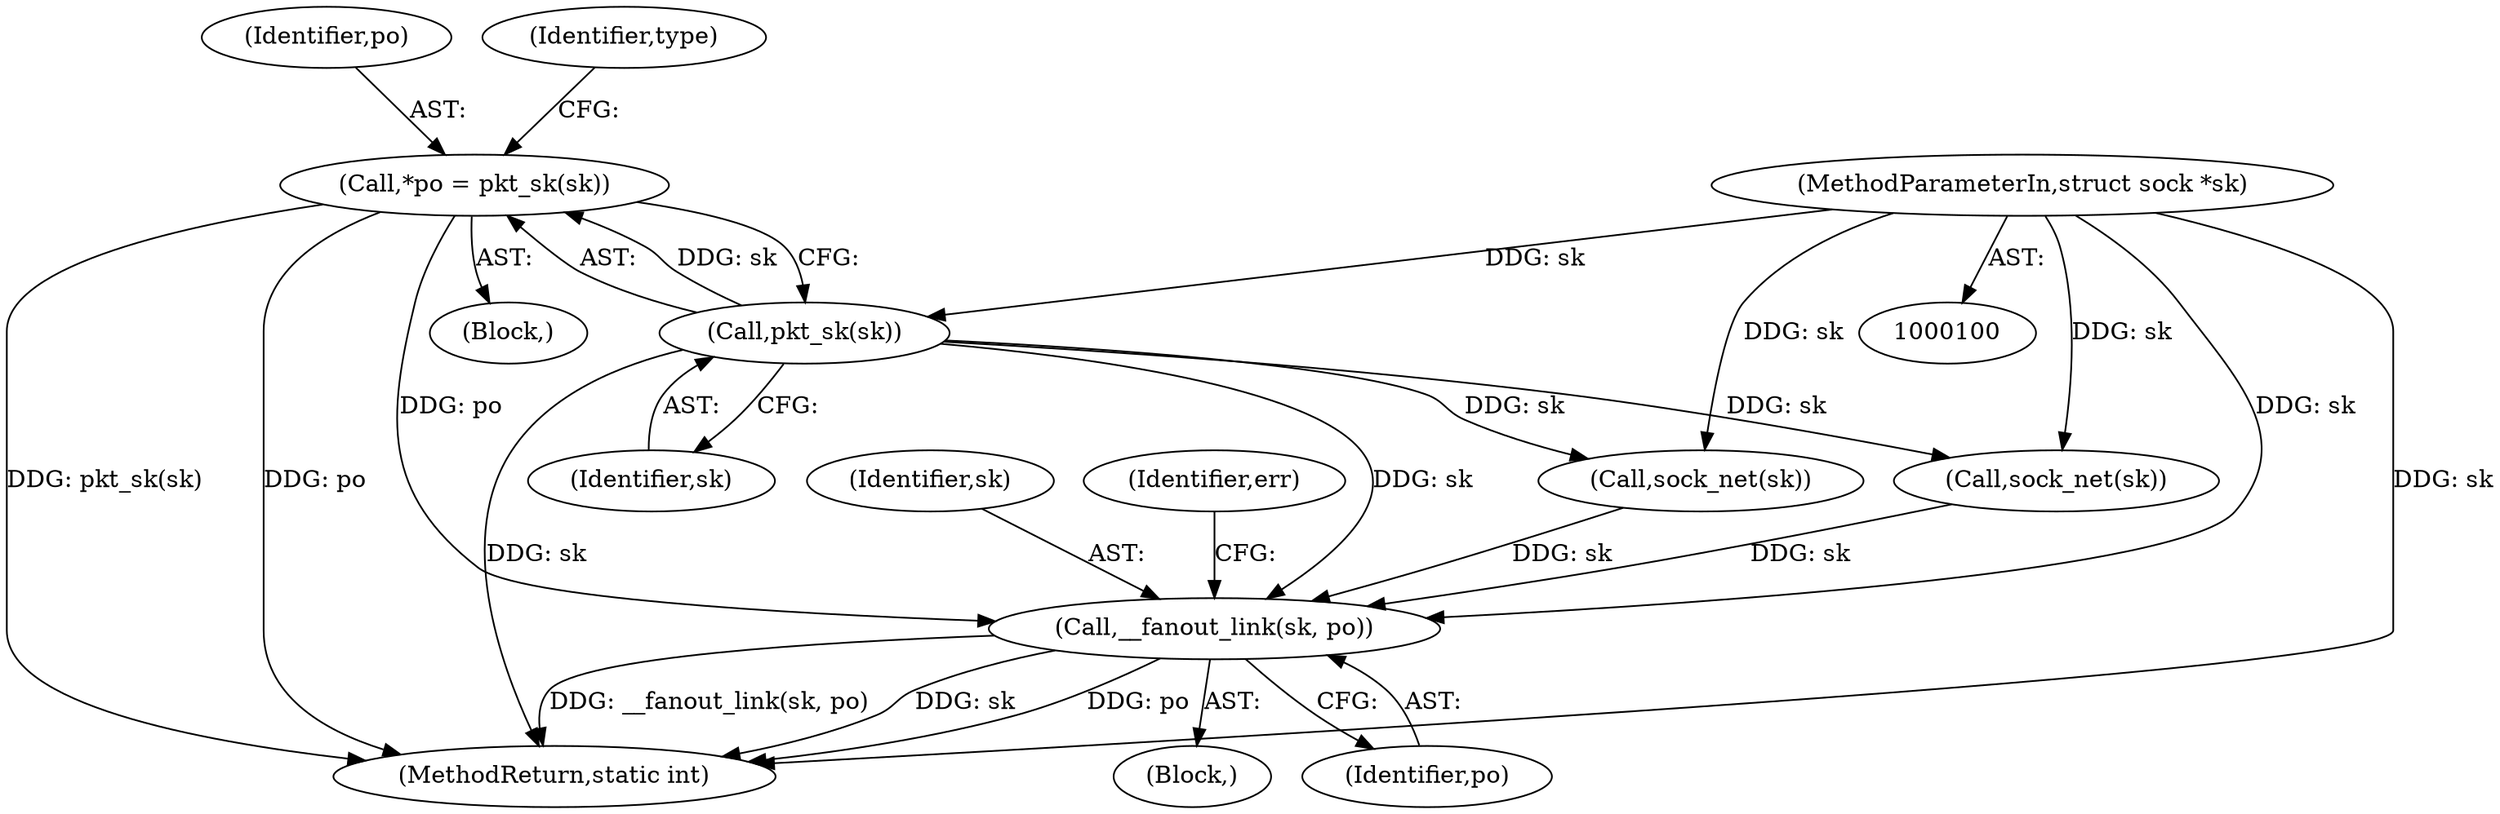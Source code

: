 digraph "0_linux_d199fab63c11998a602205f7ee7ff7c05c97164b@pointer" {
"1000110" [label="(Call,*po = pkt_sk(sk))"];
"1000112" [label="(Call,pkt_sk(sk))"];
"1000101" [label="(MethodParameterIn,struct sock *sk)"];
"1000435" [label="(Call,__fanout_link(sk, po))"];
"1000238" [label="(Call,sock_net(sk))"];
"1000111" [label="(Identifier,po)"];
"1000113" [label="(Identifier,sk)"];
"1000101" [label="(MethodParameterIn,struct sock *sk)"];
"1000419" [label="(Block,)"];
"1000436" [label="(Identifier,sk)"];
"1000118" [label="(Identifier,type)"];
"1000439" [label="(Identifier,err)"];
"1000459" [label="(MethodReturn,static int)"];
"1000112" [label="(Call,pkt_sk(sk))"];
"1000104" [label="(Block,)"];
"1000282" [label="(Call,sock_net(sk))"];
"1000435" [label="(Call,__fanout_link(sk, po))"];
"1000437" [label="(Identifier,po)"];
"1000110" [label="(Call,*po = pkt_sk(sk))"];
"1000110" -> "1000104"  [label="AST: "];
"1000110" -> "1000112"  [label="CFG: "];
"1000111" -> "1000110"  [label="AST: "];
"1000112" -> "1000110"  [label="AST: "];
"1000118" -> "1000110"  [label="CFG: "];
"1000110" -> "1000459"  [label="DDG: pkt_sk(sk)"];
"1000110" -> "1000459"  [label="DDG: po"];
"1000112" -> "1000110"  [label="DDG: sk"];
"1000110" -> "1000435"  [label="DDG: po"];
"1000112" -> "1000113"  [label="CFG: "];
"1000113" -> "1000112"  [label="AST: "];
"1000112" -> "1000459"  [label="DDG: sk"];
"1000101" -> "1000112"  [label="DDG: sk"];
"1000112" -> "1000238"  [label="DDG: sk"];
"1000112" -> "1000282"  [label="DDG: sk"];
"1000112" -> "1000435"  [label="DDG: sk"];
"1000101" -> "1000100"  [label="AST: "];
"1000101" -> "1000459"  [label="DDG: sk"];
"1000101" -> "1000238"  [label="DDG: sk"];
"1000101" -> "1000282"  [label="DDG: sk"];
"1000101" -> "1000435"  [label="DDG: sk"];
"1000435" -> "1000419"  [label="AST: "];
"1000435" -> "1000437"  [label="CFG: "];
"1000436" -> "1000435"  [label="AST: "];
"1000437" -> "1000435"  [label="AST: "];
"1000439" -> "1000435"  [label="CFG: "];
"1000435" -> "1000459"  [label="DDG: sk"];
"1000435" -> "1000459"  [label="DDG: po"];
"1000435" -> "1000459"  [label="DDG: __fanout_link(sk, po)"];
"1000238" -> "1000435"  [label="DDG: sk"];
"1000282" -> "1000435"  [label="DDG: sk"];
}
